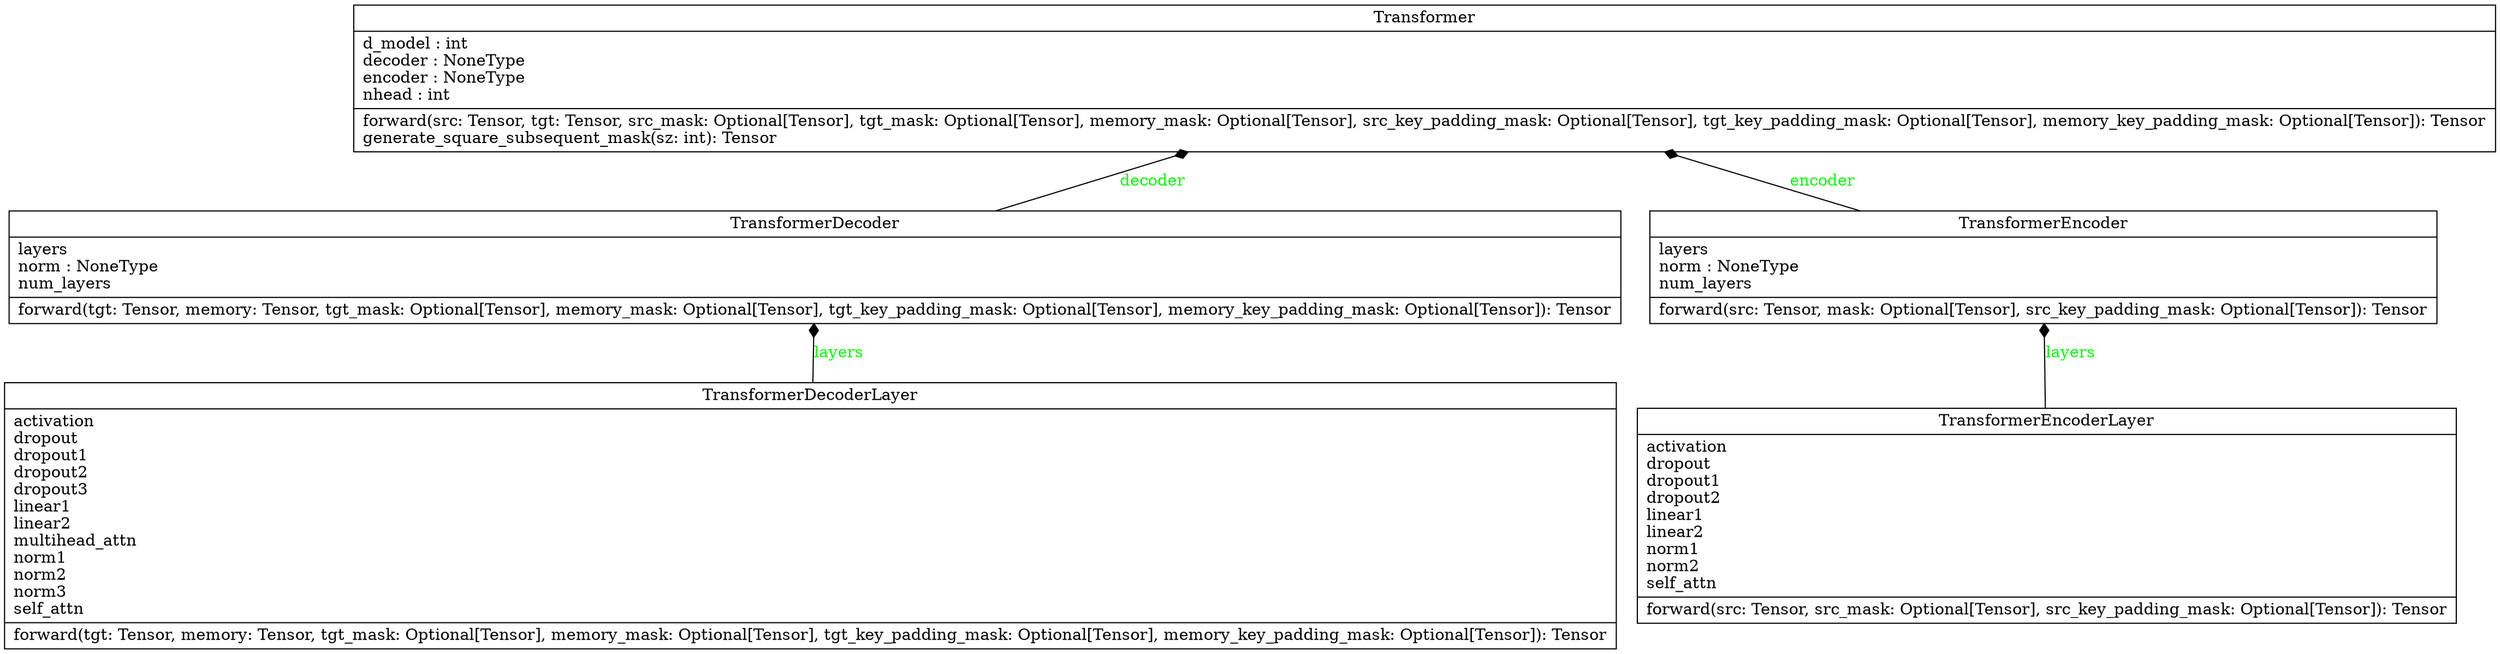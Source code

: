 digraph "classes" {
charset="utf-8"
rankdir=BT
"0" [label="{Transformer|d_model : int\ldecoder : NoneType\lencoder : NoneType\lnhead : int\l|forward(src: Tensor, tgt: Tensor, src_mask: Optional[Tensor], tgt_mask: Optional[Tensor], memory_mask: Optional[Tensor], src_key_padding_mask: Optional[Tensor], tgt_key_padding_mask: Optional[Tensor], memory_key_padding_mask: Optional[Tensor]): Tensor\lgenerate_square_subsequent_mask(sz: int): Tensor\l}", shape="record"];
"1" [label="{TransformerDecoder|layers\lnorm : NoneType\lnum_layers\l|forward(tgt: Tensor, memory: Tensor, tgt_mask: Optional[Tensor], memory_mask: Optional[Tensor], tgt_key_padding_mask: Optional[Tensor], memory_key_padding_mask: Optional[Tensor]): Tensor\l}", shape="record"];
"2" [label="{TransformerDecoderLayer|activation\ldropout\ldropout1\ldropout2\ldropout3\llinear1\llinear2\lmultihead_attn\lnorm1\lnorm2\lnorm3\lself_attn\l|forward(tgt: Tensor, memory: Tensor, tgt_mask: Optional[Tensor], memory_mask: Optional[Tensor], tgt_key_padding_mask: Optional[Tensor], memory_key_padding_mask: Optional[Tensor]): Tensor\l}", shape="record"];
"3" [label="{TransformerEncoder|layers\lnorm : NoneType\lnum_layers\l|forward(src: Tensor, mask: Optional[Tensor], src_key_padding_mask: Optional[Tensor]): Tensor\l}", shape="record"];
"4" [label="{TransformerEncoderLayer|activation\ldropout\ldropout1\ldropout2\llinear1\llinear2\lnorm1\lnorm2\lself_attn\l|forward(src: Tensor, src_mask: Optional[Tensor], src_key_padding_mask: Optional[Tensor]): Tensor\l}", shape="record"];
"1" -> "0" [arrowhead="diamond", arrowtail="none", fontcolor="green", label="decoder", style="solid"];
"3" -> "0" [arrowhead="diamond", arrowtail="none", fontcolor="green", label="encoder", style="solid"];
"2" -> "1" [arrowhead="diamond", arrowtail="none", fontcolor="green", label="layers", style="solid"];
"4" -> "3" [arrowhead="diamond", arrowtail="none", fontcolor="green", label="layers", style="solid"];
}
